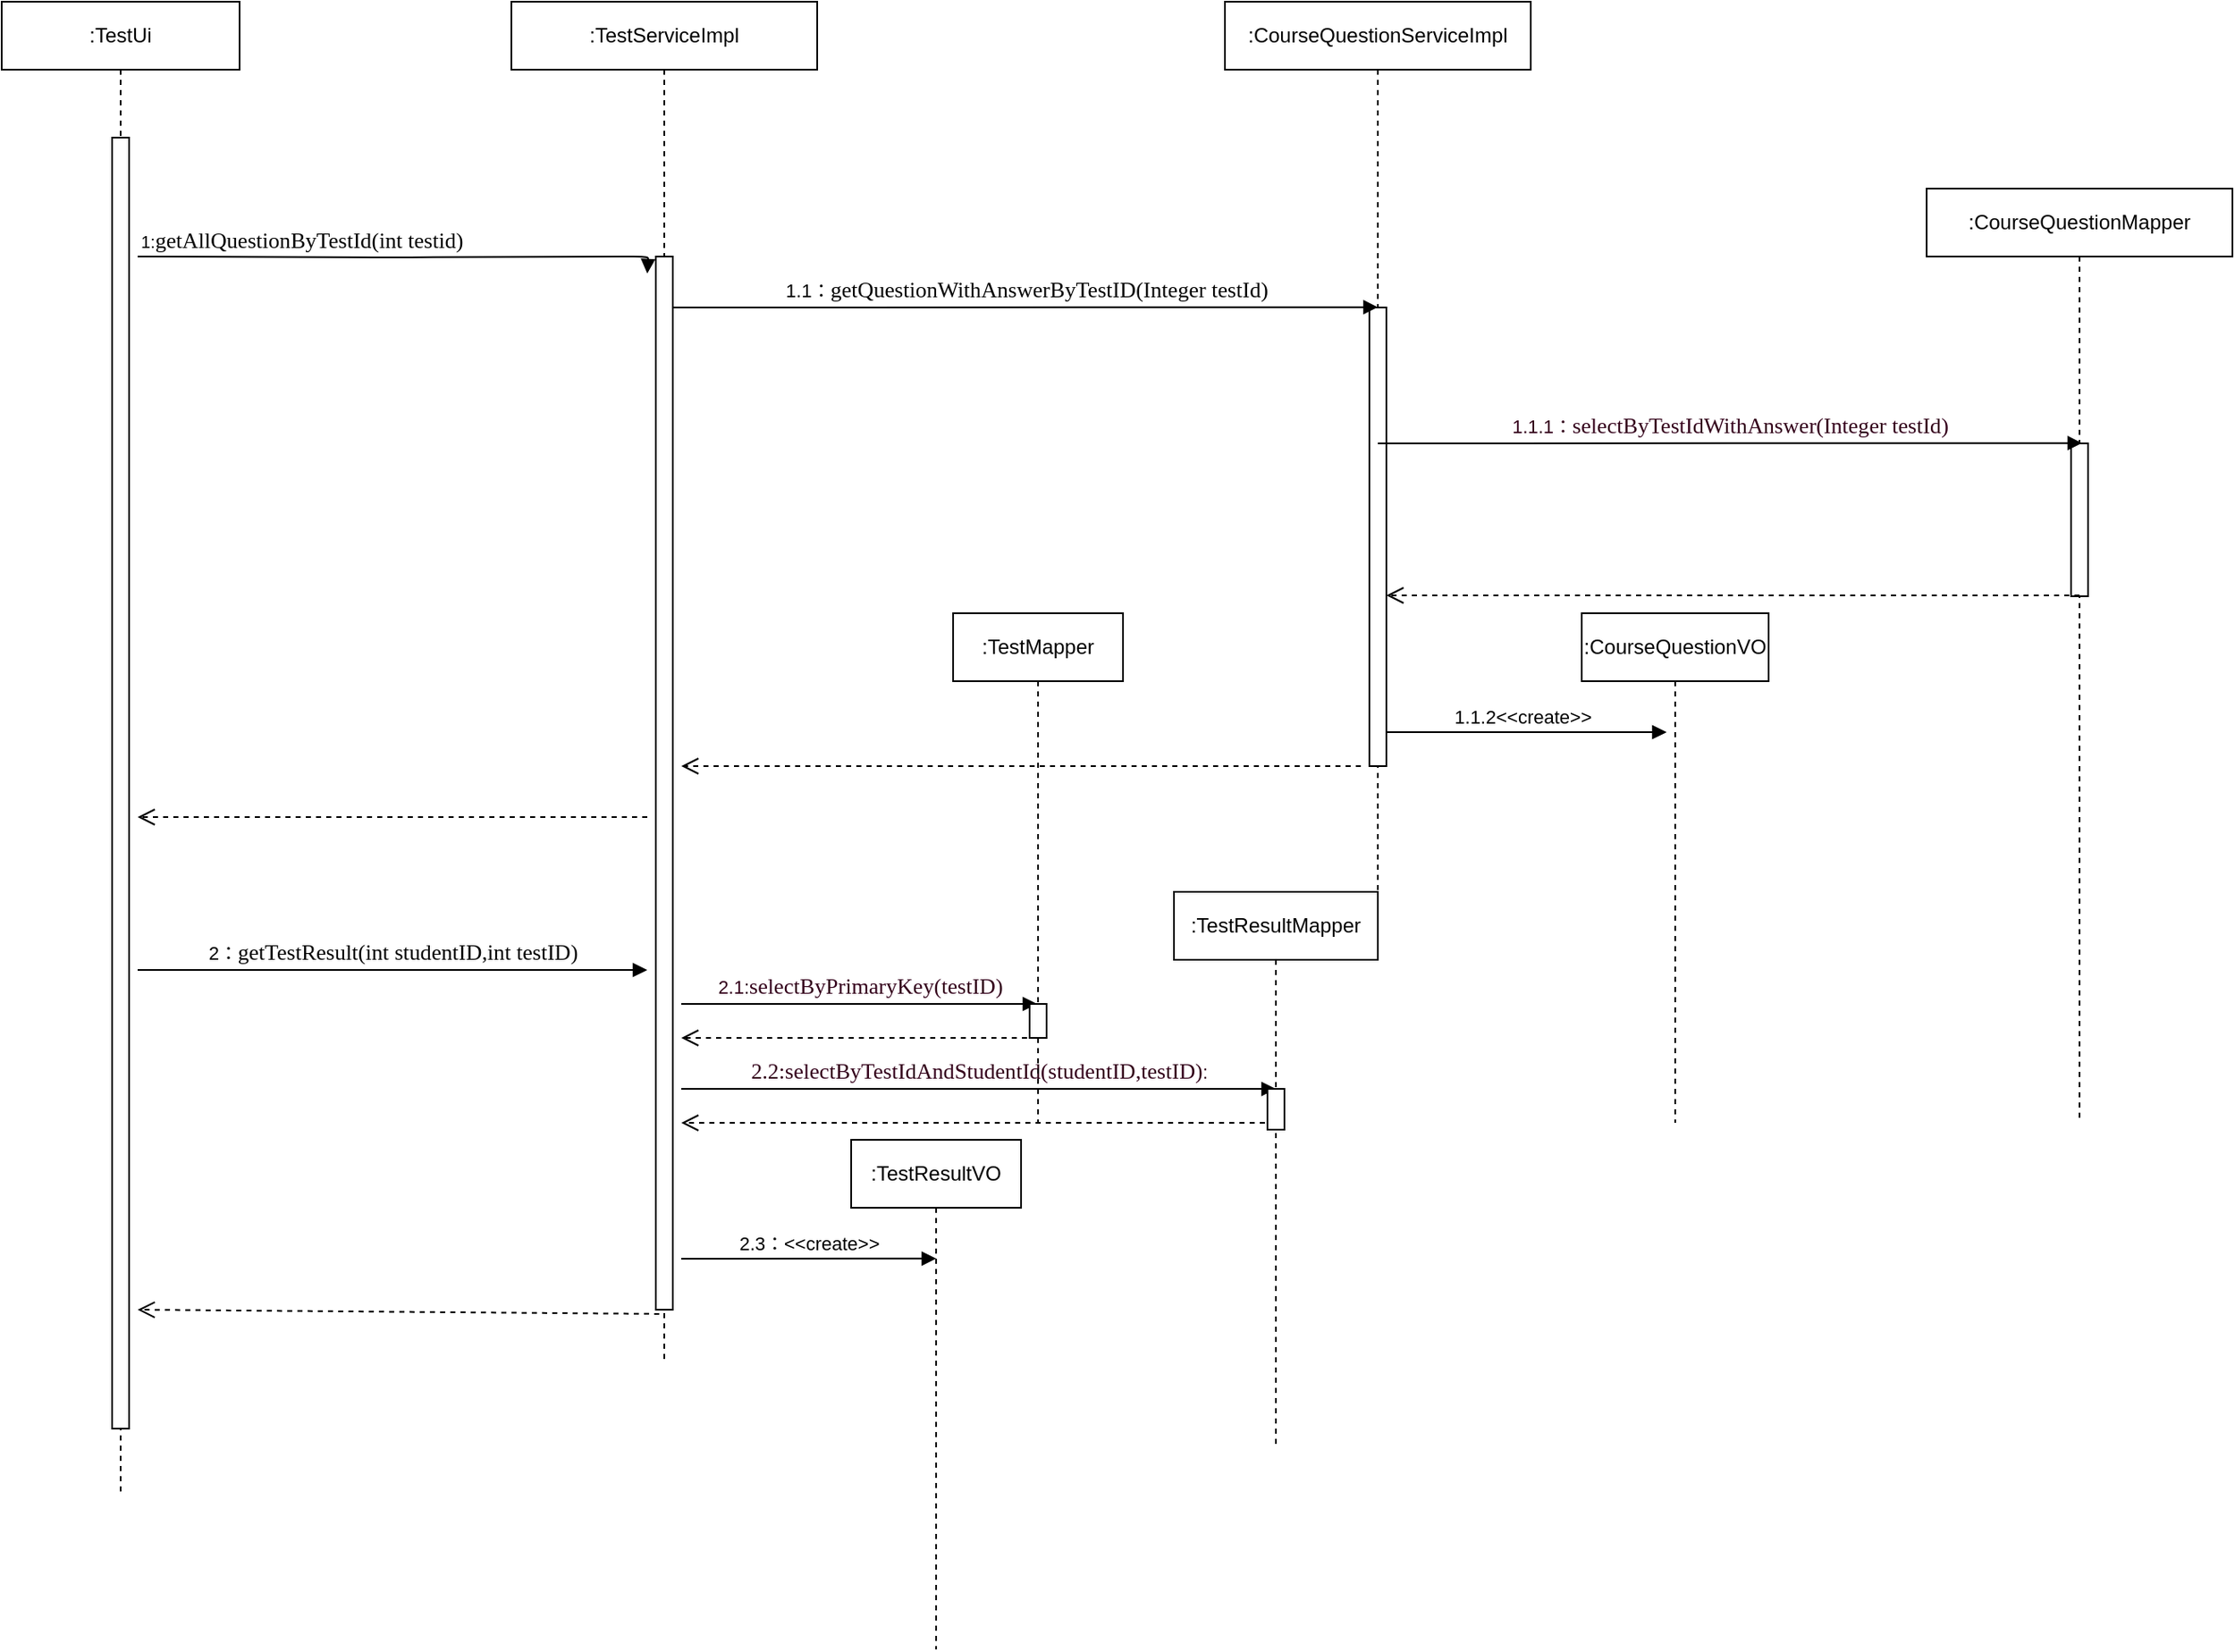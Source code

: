 <mxfile version="12.2.4" pages="1"><diagram id="_qLsJs70EegZ6C4hjG3Y" name="Page-1"><mxGraphModel dx="1837" dy="614" grid="1" gridSize="10" guides="1" tooltips="1" connect="1" arrows="1" fold="1" page="1" pageScale="1" pageWidth="827" pageHeight="1169" math="0" shadow="0"><root><mxCell id="0"/><mxCell id="1" parent="0"/><mxCell id="36" value=":CourseQuestionServiceImpl" style="shape=umlLifeline;perimeter=lifelinePerimeter;whiteSpace=wrap;html=1;container=1;collapsible=0;recursiveResize=0;outlineConnect=0;" parent="1" vertex="1"><mxGeometry y="60" width="180" height="550" as="geometry"/></mxCell><mxCell id="43" value="1.1.2&amp;lt;&amp;lt;create&amp;gt;&amp;gt;" style="html=1;verticalAlign=bottom;endArrow=block;" parent="36" edge="1"><mxGeometry width="80" relative="1" as="geometry"><mxPoint x="90" y="430" as="sourcePoint"/><mxPoint x="260" y="430" as="targetPoint"/></mxGeometry></mxCell><mxCell id="45" value="" style="html=1;points=[];perimeter=orthogonalPerimeter;" parent="36" vertex="1"><mxGeometry x="85" y="180" width="10" height="270" as="geometry"/></mxCell><mxCell id="2" value=":TestUi" style="shape=umlLifeline;perimeter=lifelinePerimeter;whiteSpace=wrap;html=1;container=1;collapsible=0;recursiveResize=0;outlineConnect=0;" parent="1" vertex="1"><mxGeometry x="-720" y="60" width="140" height="880" as="geometry"/></mxCell><mxCell id="23" value="" style="html=1;points=[];perimeter=orthogonalPerimeter;" parent="2" vertex="1"><mxGeometry x="65" y="80" width="10" height="760" as="geometry"/></mxCell><mxCell id="35" value="" style="html=1;verticalAlign=bottom;endArrow=open;dashed=1;endSize=8;" parent="2" edge="1"><mxGeometry relative="1" as="geometry"><mxPoint x="380" y="480" as="sourcePoint"/><mxPoint x="80" y="480" as="targetPoint"/></mxGeometry></mxCell><mxCell id="50" value="2：&lt;span style=&quot;font-family: &amp;#34;consolas&amp;#34; ; font-size: 9.8pt&quot;&gt;getTestResult&lt;/span&gt;&lt;span style=&quot;font-family: &amp;#34;consolas&amp;#34; ; font-size: 9.8pt&quot;&gt;(&lt;/span&gt;&lt;span style=&quot;font-family: &amp;#34;consolas&amp;#34; ; font-size: 9.8pt&quot;&gt;int studentID&lt;/span&gt;&lt;span style=&quot;font-family: &amp;#34;consolas&amp;#34; ; font-size: 9.8pt&quot;&gt;,&lt;/span&gt;&lt;span style=&quot;font-family: &amp;#34;consolas&amp;#34; ; font-size: 9.8pt&quot;&gt;int testID)&lt;/span&gt;&lt;span style=&quot;font-family: &amp;#34;consolas&amp;#34; ; font-size: 9.8pt ; color: rgb(204 , 120 , 50)&quot;&gt;&lt;br&gt;&lt;/span&gt;" style="html=1;verticalAlign=bottom;endArrow=block;" parent="2" edge="1"><mxGeometry width="80" relative="1" as="geometry"><mxPoint x="80" y="570" as="sourcePoint"/><mxPoint x="380" y="570" as="targetPoint"/></mxGeometry></mxCell><mxCell id="63" value="" style="html=1;verticalAlign=bottom;endArrow=open;dashed=1;endSize=8;exitX=0.205;exitY=1.004;exitDx=0;exitDy=0;exitPerimeter=0;" parent="2" source="24" edge="1"><mxGeometry relative="1" as="geometry"><mxPoint x="160" y="770" as="sourcePoint"/><mxPoint x="80" y="770" as="targetPoint"/></mxGeometry></mxCell><mxCell id="3" value=":TestServiceImpl" style="shape=umlLifeline;perimeter=lifelinePerimeter;whiteSpace=wrap;html=1;container=1;collapsible=0;recursiveResize=0;outlineConnect=0;" parent="1" vertex="1"><mxGeometry x="-420" y="60" width="180" height="800" as="geometry"/></mxCell><mxCell id="24" value="" style="html=1;points=[];perimeter=orthogonalPerimeter;" parent="3" vertex="1"><mxGeometry x="85" y="150" width="10" height="620" as="geometry"/></mxCell><mxCell id="41" value="1.1：&lt;span style=&quot;font-family: &amp;#34;consolas&amp;#34; ; font-size: 9.8pt&quot;&gt;getQuestionWithAnswerByTestID&lt;/span&gt;&lt;span style=&quot;font-family: &amp;#34;consolas&amp;#34; ; font-size: 9.8pt&quot;&gt;(Integer testId)&lt;/span&gt;" style="html=1;verticalAlign=bottom;endArrow=block;entryX=0.5;entryY=0.327;entryDx=0;entryDy=0;entryPerimeter=0;" parent="3" target="36" edge="1"><mxGeometry width="80" relative="1" as="geometry"><mxPoint x="95.5" y="180" as="sourcePoint"/><mxPoint x="175.5" y="180" as="targetPoint"/></mxGeometry></mxCell><mxCell id="47" value="" style="html=1;verticalAlign=bottom;endArrow=open;dashed=1;endSize=8;" parent="3" edge="1"><mxGeometry relative="1" as="geometry"><mxPoint x="500" y="450" as="sourcePoint"/><mxPoint x="100" y="450" as="targetPoint"/></mxGeometry></mxCell><mxCell id="52" value="&lt;font color=&quot;#33001a&quot;&gt;2.1:&lt;span style=&quot;font-family: &amp;#34;consolas&amp;#34; ; font-size: 9.8pt&quot;&gt;selectByPrimaryKey(testID)&lt;/span&gt;&lt;/font&gt;" style="html=1;verticalAlign=bottom;endArrow=block;" parent="3" target="51" edge="1"><mxGeometry width="80" relative="1" as="geometry"><mxPoint x="100" y="590" as="sourcePoint"/><mxPoint x="180" y="590" as="targetPoint"/></mxGeometry></mxCell><mxCell id="54" value="&lt;font color=&quot;#33001a&quot;&gt;&lt;span style=&quot;font-family: &amp;#34;consolas&amp;#34; ; font-size: 9.8pt&quot;&gt;2.2:selectByTestIdAndStudentId(studentID&lt;/span&gt;&lt;span style=&quot;font-family: &amp;#34;consolas&amp;#34; ; font-size: 9.8pt&quot;&gt;,&lt;/span&gt;&lt;span style=&quot;font-family: &amp;#34;consolas&amp;#34; ; font-size: 9.8pt&quot;&gt;testID)&lt;/span&gt;:&lt;/font&gt;" style="html=1;verticalAlign=bottom;endArrow=block;entryX=0.5;entryY=0.356;entryDx=0;entryDy=0;entryPerimeter=0;" parent="3" target="53" edge="1"><mxGeometry width="80" relative="1" as="geometry"><mxPoint x="100" y="640" as="sourcePoint"/><mxPoint x="180" y="640" as="targetPoint"/></mxGeometry></mxCell><mxCell id="57" value="2.3：&amp;lt;&amp;lt;create&amp;gt;&amp;gt;" style="html=1;verticalAlign=bottom;endArrow=block;entryX=0.5;entryY=0.233;entryDx=0;entryDy=0;entryPerimeter=0;" parent="3" target="58" edge="1"><mxGeometry width="80" relative="1" as="geometry"><mxPoint x="100" y="740" as="sourcePoint"/><mxPoint x="180" y="740" as="targetPoint"/></mxGeometry></mxCell><mxCell id="61" value="" style="html=1;verticalAlign=bottom;endArrow=open;dashed=1;endSize=8;" parent="3" source="51" edge="1"><mxGeometry relative="1" as="geometry"><mxPoint x="180" y="610" as="sourcePoint"/><mxPoint x="100" y="610" as="targetPoint"/></mxGeometry></mxCell><mxCell id="62" value="" style="html=1;verticalAlign=bottom;endArrow=open;dashed=1;endSize=8;" parent="3" source="53" edge="1"><mxGeometry relative="1" as="geometry"><mxPoint x="180" y="660" as="sourcePoint"/><mxPoint x="100" y="660" as="targetPoint"/></mxGeometry></mxCell><mxCell id="11" value="Text" style="text;html=1;resizable=0;points=[];autosize=1;align=left;verticalAlign=top;spacingTop=-4;fontColor=#FFFFFF;" parent="1" vertex="1"><mxGeometry x="-519" y="240" width="40" height="10" as="geometry"/></mxCell><mxCell id="7" value="" style="endArrow=block;endFill=1;html=1;edgeStyle=orthogonalEdgeStyle;align=left;verticalAlign=top;" parent="1" edge="1"><mxGeometry x="-1" relative="1" as="geometry"><mxPoint x="-640" y="210" as="sourcePoint"/><mxPoint x="-340" y="220" as="targetPoint"/><Array as="points"/></mxGeometry></mxCell><mxCell id="8" value="&lt;font color=&quot;#000000&quot;&gt;1:&lt;span style=&quot;font-family: &amp;#34;consolas&amp;#34; ; font-size: 9.8pt&quot;&gt;getAllQuestionByTestId&lt;/span&gt;&lt;span style=&quot;font-family: &amp;#34;consolas&amp;#34; ; font-size: 9.8pt&quot;&gt;(int testid&lt;/span&gt;&lt;span style=&quot;font-family: &amp;#34;consolas&amp;#34; ; font-size: 9.8pt&quot;&gt;)&lt;/span&gt;&lt;/font&gt;" style="resizable=0;html=1;align=left;verticalAlign=bottom;labelBackgroundColor=#ffffff;fontSize=10;fontColor=#FFFFFF;" parent="7" connectable="0" vertex="1"><mxGeometry x="-1" relative="1" as="geometry"/></mxCell><mxCell id="40" value=":CourseQuestionMapper" style="shape=umlLifeline;perimeter=lifelinePerimeter;whiteSpace=wrap;html=1;container=1;collapsible=0;recursiveResize=0;outlineConnect=0;" parent="1" vertex="1"><mxGeometry x="413" y="170" width="180" height="550" as="geometry"/></mxCell><mxCell id="46" value="" style="html=1;points=[];perimeter=orthogonalPerimeter;" parent="40" vertex="1"><mxGeometry x="85" y="150" width="10" height="90" as="geometry"/></mxCell><mxCell id="42" value="&lt;font color=&quot;#33001a&quot;&gt;1.1.1：&lt;span style=&quot;font-family: &amp;#34;consolas&amp;#34; ; font-size: 9.8pt&quot;&gt;selectByTestIdWithAnswer(Integer testId)&lt;/span&gt;&lt;/font&gt;" style="html=1;verticalAlign=bottom;endArrow=block;entryX=0.5;entryY=0.327;entryDx=0;entryDy=0;entryPerimeter=0;" parent="1" edge="1"><mxGeometry width="80" relative="1" as="geometry"><mxPoint x="90" y="320" as="sourcePoint"/><mxPoint x="504.5" y="319.85" as="targetPoint"/></mxGeometry></mxCell><mxCell id="44" value=":CourseQuestionVO" style="shape=umlLifeline;perimeter=lifelinePerimeter;whiteSpace=wrap;html=1;container=1;collapsible=0;recursiveResize=0;outlineConnect=0;" parent="1" vertex="1"><mxGeometry x="210" y="420" width="110" height="300" as="geometry"/></mxCell><mxCell id="48" value="" style="html=1;verticalAlign=bottom;endArrow=open;dashed=1;endSize=8;" parent="1" target="45" edge="1"><mxGeometry relative="1" as="geometry"><mxPoint x="503.0" y="409.5" as="sourcePoint"/><mxPoint x="103" y="409.5" as="targetPoint"/></mxGeometry></mxCell><mxCell id="51" value=":TestMapper" style="shape=umlLifeline;perimeter=lifelinePerimeter;whiteSpace=wrap;html=1;container=1;collapsible=0;recursiveResize=0;outlineConnect=0;" parent="1" vertex="1"><mxGeometry x="-160" y="420" width="100" height="300" as="geometry"/></mxCell><mxCell id="65" value="" style="html=1;points=[];perimeter=orthogonalPerimeter;" parent="51" vertex="1"><mxGeometry x="45" y="230" width="10" height="20" as="geometry"/></mxCell><mxCell id="53" value=":TestResultMapper" style="shape=umlLifeline;perimeter=lifelinePerimeter;whiteSpace=wrap;html=1;container=1;collapsible=0;recursiveResize=0;outlineConnect=0;" parent="1" vertex="1"><mxGeometry x="-30" y="584" width="120" height="326" as="geometry"/></mxCell><mxCell id="64" value="" style="html=1;points=[];perimeter=orthogonalPerimeter;" parent="53" vertex="1"><mxGeometry x="55" y="116" width="10" height="24" as="geometry"/></mxCell><mxCell id="58" value=":TestResultVO" style="shape=umlLifeline;perimeter=lifelinePerimeter;whiteSpace=wrap;html=1;container=1;collapsible=0;recursiveResize=0;outlineConnect=0;" parent="1" vertex="1"><mxGeometry x="-220" y="730" width="100" height="300" as="geometry"/></mxCell></root></mxGraphModel></diagram></mxfile>